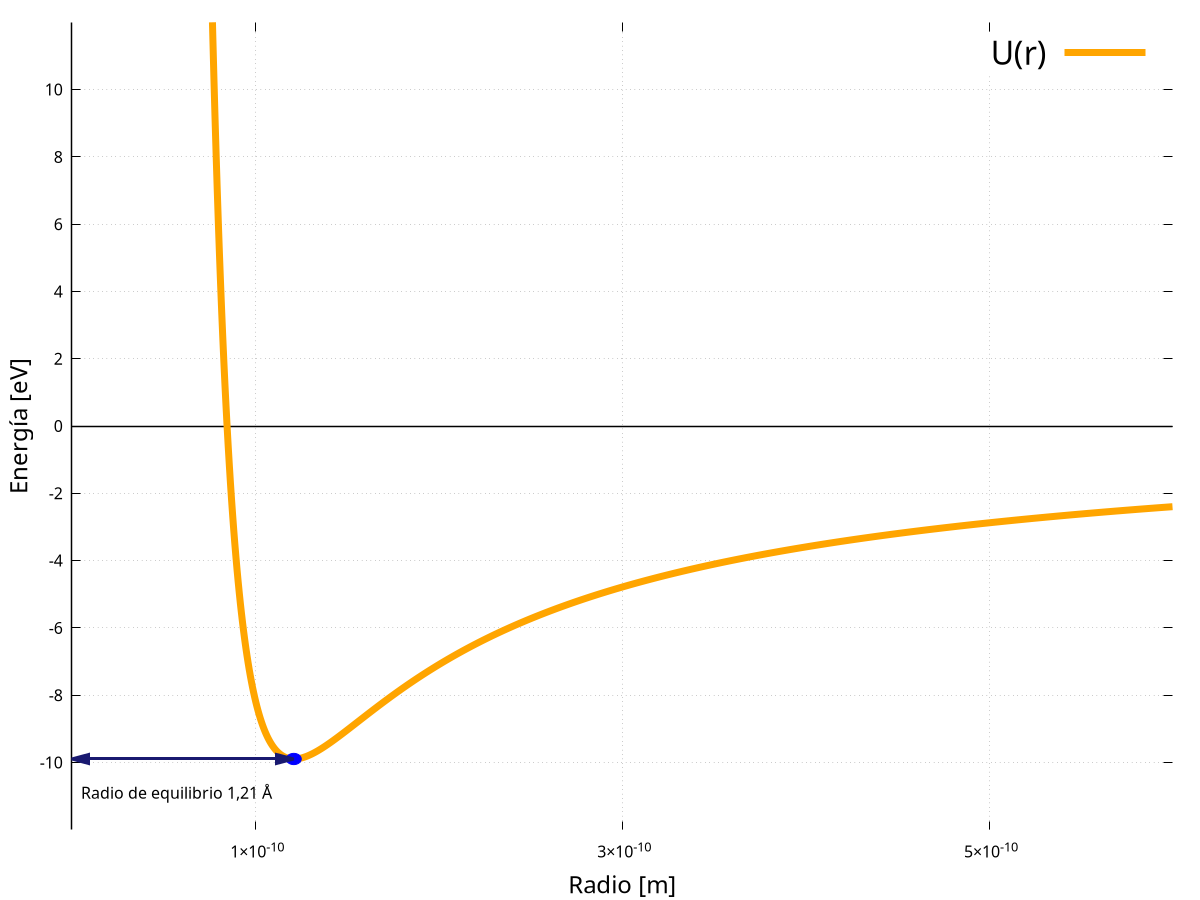 # gnuplot
reset
set encoding utf8
set terminal epslatex size 14cm,9cm color
set output 'grafMoleculaDiatomica.tex'
k = 8.99e9
e = 1.6e-19
B = 1e-78
U(r) = (((-k*e**2)/r)+(B/r**6))/e
set samples 1000
set dummy r
set xlabel "Radio [m]" font "Times-Roman,18"
set ylabel "Energía [eV]" font "Times-Roman,18"
set xtics font "Times-Roman, 12"
set ytics font "Times-Roman, 12"
unset border
set xtics 1e-10,2e-10,10e-10
set ytics -10, 2, 10
set grid
set style line 1 lw 3 lc rgb "orange"
set xzeroaxis lt 1 lc rgb "black" lw 1.5
set yzeroaxis lt 1 lc rgb "black" lw 1.5
set key font ",24"
#set object 1 ellipse at 1.21e-10,U(1.21e-10) size screen 0.0175,0.025 front fc rgb "blue" fillstyle solid 1.0
set object 1 ellipse at 1.21e-10,U(1.21e-10) size screen 0.025/2,0.025/2 front fc rgb "blue" fillstyle solid 1.0
set label 1 "Radio de equilibrio 1,21 Å" at 0.05e-10,U(1.21e-10)-1 left front font ",12"
set arrow 1 from 0,U(1.21e-10) to 1.21e-10,U(1.21e-10) heads filled front lc rgb "#191970" lw 3
plot [0:6e-10][-12:12] U(r) lw 7 lc rgb "orange"

